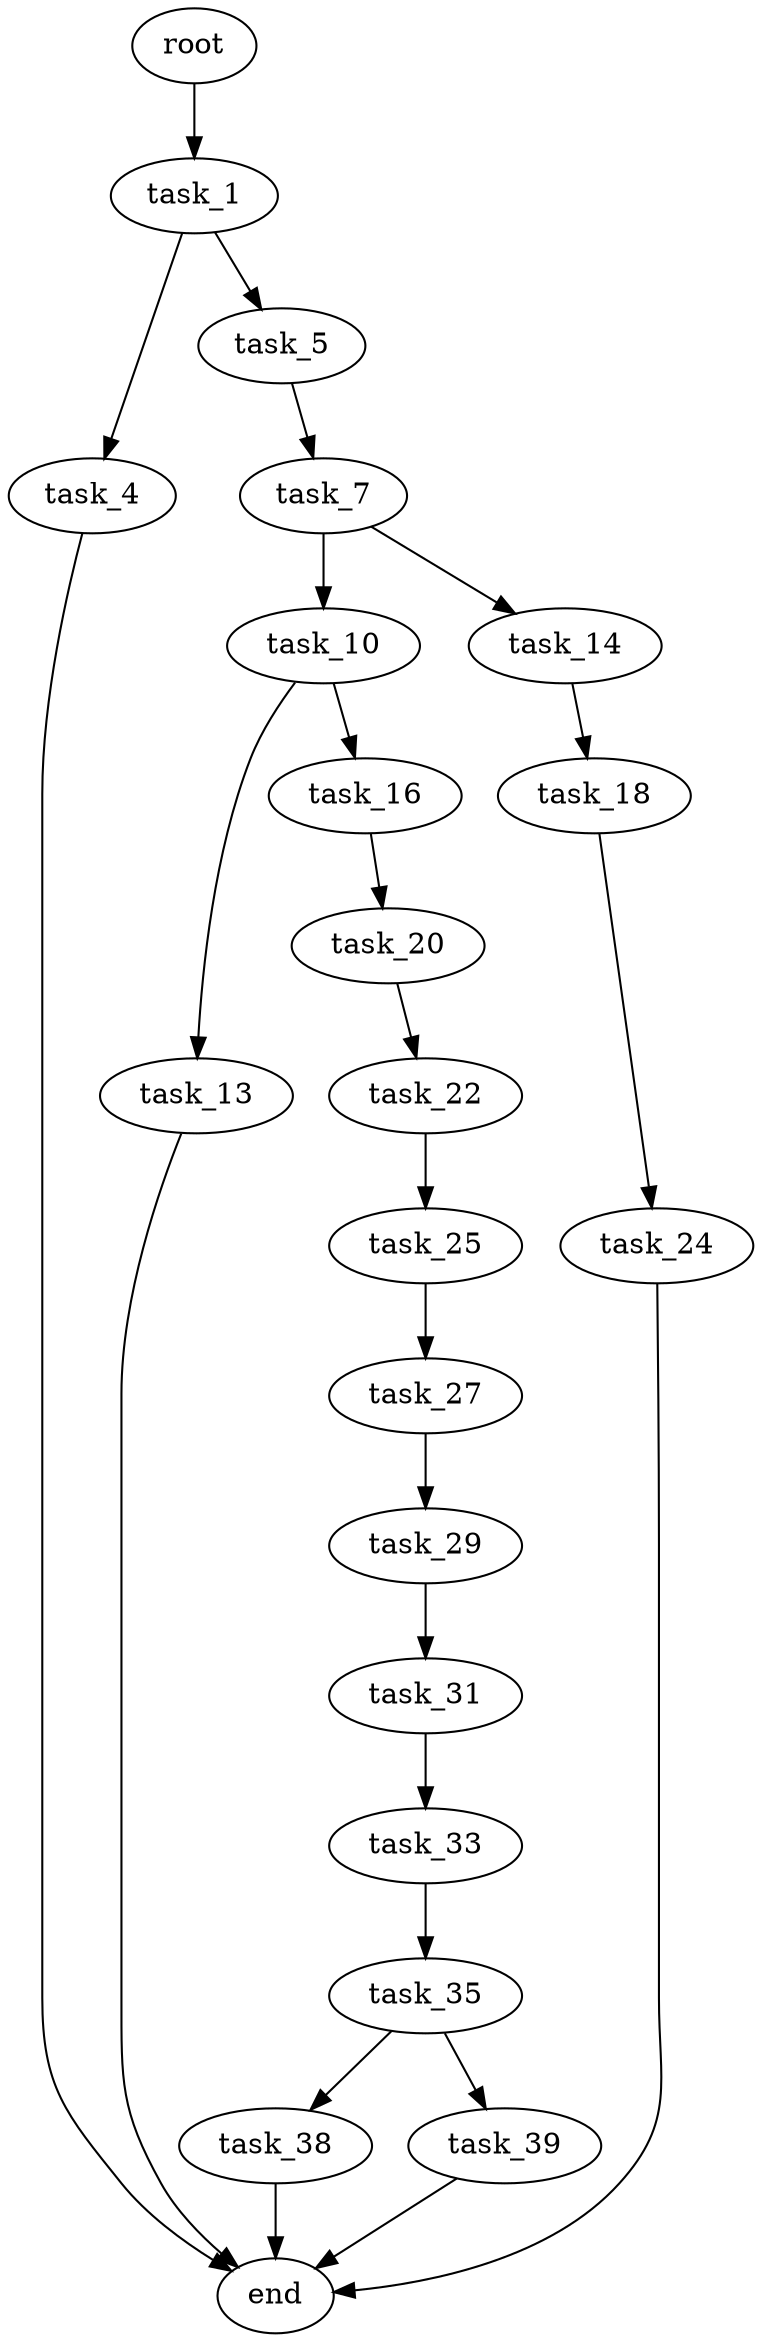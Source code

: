 digraph G {
  root [size="0.000000"];
  task_1 [size="80838062280.000000"];
  task_4 [size="807219737221.000000"];
  task_5 [size="22514707586.000000"];
  end [size="0.000000"];
  task_7 [size="1258245722.000000"];
  task_10 [size="1073741824000.000000"];
  task_14 [size="549755813888.000000"];
  task_13 [size="986237012559.000000"];
  task_16 [size="817797688096.000000"];
  task_18 [size="549755813888.000000"];
  task_20 [size="792140955600.000000"];
  task_24 [size="91034637228.000000"];
  task_22 [size="309244293944.000000"];
  task_25 [size="6864945634.000000"];
  task_27 [size="285456330133.000000"];
  task_29 [size="68719476736.000000"];
  task_31 [size="10586532366.000000"];
  task_33 [size="8589934592.000000"];
  task_35 [size="33554396296.000000"];
  task_38 [size="68719476736.000000"];
  task_39 [size="18741810681.000000"];

  root -> task_1 [size="1.000000"];
  task_1 -> task_4 [size="134217728.000000"];
  task_1 -> task_5 [size="134217728.000000"];
  task_4 -> end [size="1.000000"];
  task_5 -> task_7 [size="33554432.000000"];
  task_7 -> task_10 [size="33554432.000000"];
  task_7 -> task_14 [size="33554432.000000"];
  task_10 -> task_13 [size="838860800.000000"];
  task_10 -> task_16 [size="838860800.000000"];
  task_14 -> task_18 [size="536870912.000000"];
  task_13 -> end [size="1.000000"];
  task_16 -> task_20 [size="679477248.000000"];
  task_18 -> task_24 [size="536870912.000000"];
  task_20 -> task_22 [size="679477248.000000"];
  task_24 -> end [size="1.000000"];
  task_22 -> task_25 [size="301989888.000000"];
  task_25 -> task_27 [size="134217728.000000"];
  task_27 -> task_29 [size="209715200.000000"];
  task_29 -> task_31 [size="134217728.000000"];
  task_31 -> task_33 [size="33554432.000000"];
  task_33 -> task_35 [size="33554432.000000"];
  task_35 -> task_38 [size="679477248.000000"];
  task_35 -> task_39 [size="679477248.000000"];
  task_38 -> end [size="1.000000"];
  task_39 -> end [size="1.000000"];
}

